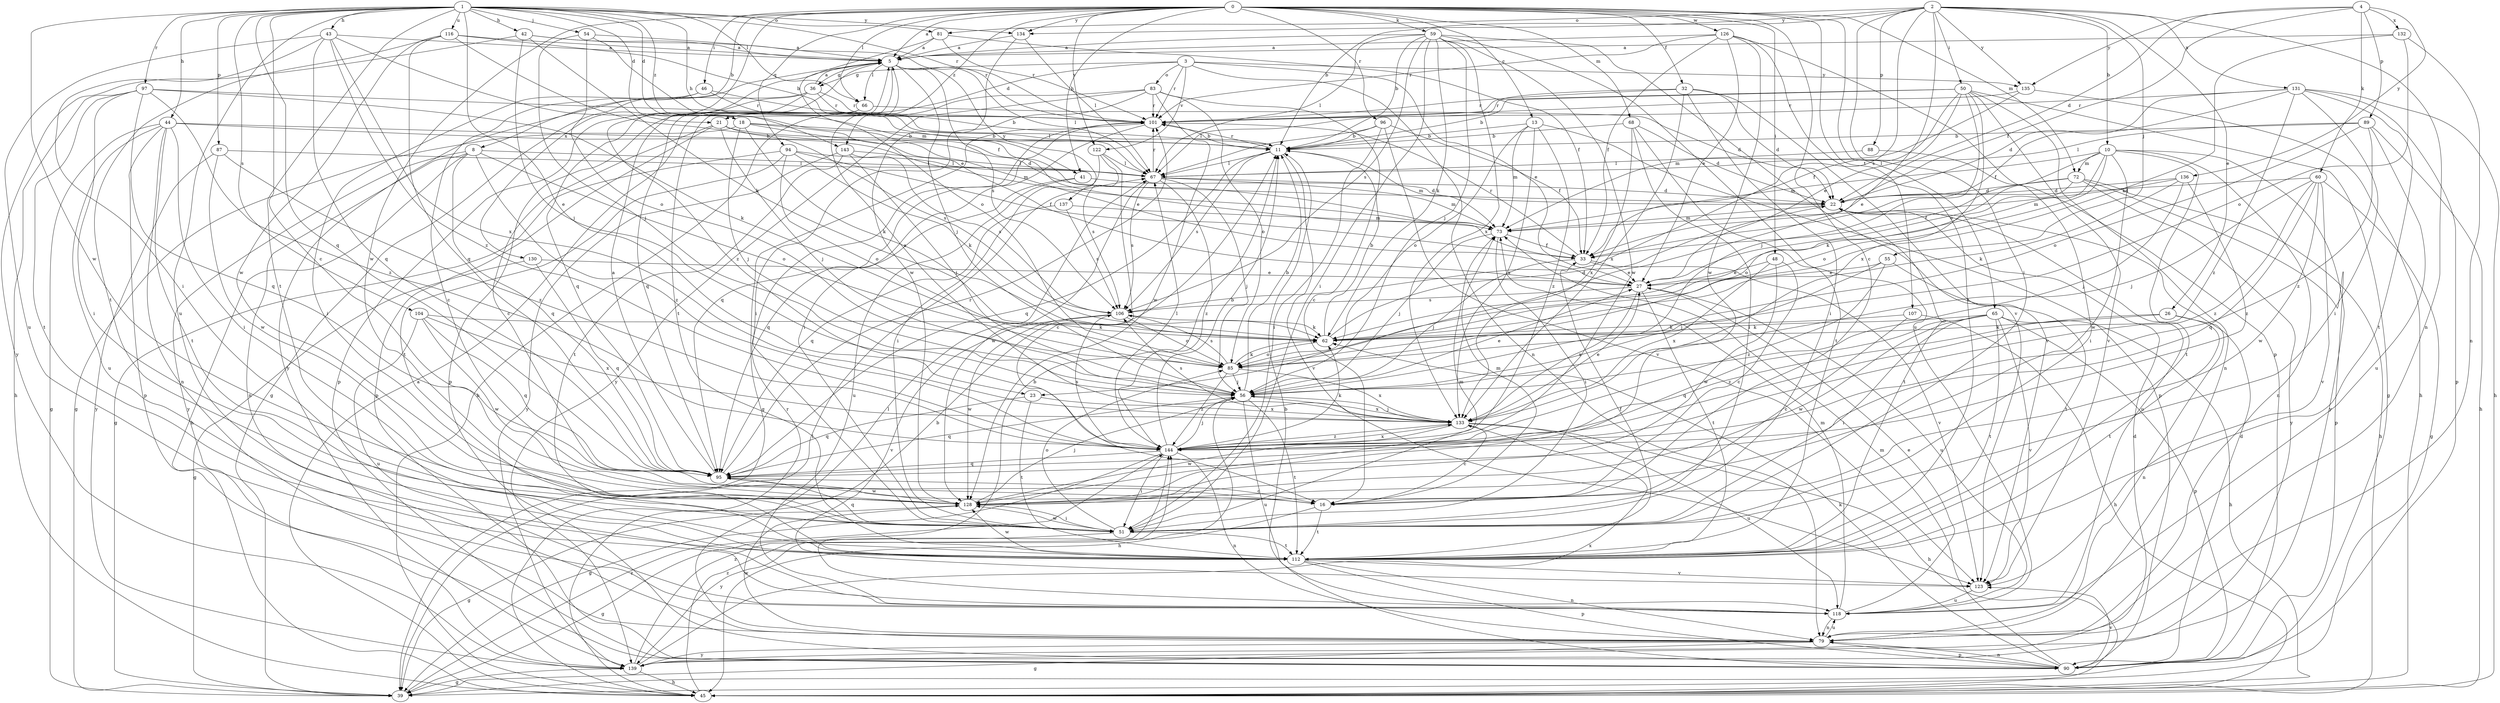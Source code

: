 strict digraph  {
0;
1;
2;
3;
4;
5;
8;
10;
11;
13;
16;
18;
21;
22;
23;
26;
27;
32;
33;
36;
39;
41;
42;
43;
44;
45;
46;
48;
50;
51;
54;
55;
56;
59;
60;
62;
65;
66;
67;
68;
72;
73;
79;
81;
83;
85;
87;
88;
89;
90;
94;
95;
96;
97;
101;
104;
106;
107;
112;
116;
118;
122;
123;
126;
128;
130;
131;
132;
133;
134;
135;
136;
137;
139;
143;
144;
0 -> 5  [label=a];
0 -> 8  [label=b];
0 -> 13  [label=c];
0 -> 16  [label=c];
0 -> 32  [label=f];
0 -> 41  [label=h];
0 -> 46  [label=i];
0 -> 48  [label=i];
0 -> 59  [label=k];
0 -> 65  [label=l];
0 -> 66  [label=l];
0 -> 68  [label=m];
0 -> 72  [label=m];
0 -> 94  [label=q];
0 -> 96  [label=r];
0 -> 107  [label=t];
0 -> 122  [label=v];
0 -> 126  [label=w];
0 -> 128  [label=w];
0 -> 130  [label=x];
0 -> 134  [label=y];
0 -> 143  [label=z];
1 -> 16  [label=c];
1 -> 18  [label=d];
1 -> 21  [label=d];
1 -> 23  [label=e];
1 -> 41  [label=h];
1 -> 42  [label=h];
1 -> 43  [label=h];
1 -> 44  [label=h];
1 -> 54  [label=j];
1 -> 66  [label=l];
1 -> 81  [label=o];
1 -> 87  [label=p];
1 -> 95  [label=q];
1 -> 97  [label=r];
1 -> 101  [label=r];
1 -> 104  [label=s];
1 -> 112  [label=t];
1 -> 116  [label=u];
1 -> 118  [label=u];
1 -> 128  [label=w];
1 -> 134  [label=y];
1 -> 143  [label=z];
2 -> 10  [label=b];
2 -> 11  [label=b];
2 -> 23  [label=e];
2 -> 26  [label=e];
2 -> 50  [label=i];
2 -> 51  [label=i];
2 -> 55  [label=j];
2 -> 79  [label=n];
2 -> 81  [label=o];
2 -> 88  [label=p];
2 -> 106  [label=s];
2 -> 131  [label=x];
2 -> 134  [label=y];
2 -> 135  [label=y];
3 -> 21  [label=d];
3 -> 27  [label=e];
3 -> 36  [label=g];
3 -> 79  [label=n];
3 -> 83  [label=o];
3 -> 101  [label=r];
3 -> 122  [label=v];
3 -> 135  [label=y];
4 -> 22  [label=d];
4 -> 33  [label=f];
4 -> 60  [label=k];
4 -> 89  [label=p];
4 -> 132  [label=x];
4 -> 135  [label=y];
4 -> 136  [label=y];
5 -> 36  [label=g];
5 -> 56  [label=j];
5 -> 66  [label=l];
5 -> 67  [label=l];
5 -> 106  [label=s];
5 -> 112  [label=t];
5 -> 137  [label=y];
5 -> 139  [label=y];
5 -> 144  [label=z];
8 -> 45  [label=h];
8 -> 67  [label=l];
8 -> 79  [label=n];
8 -> 85  [label=o];
8 -> 95  [label=q];
8 -> 139  [label=y];
8 -> 144  [label=z];
10 -> 27  [label=e];
10 -> 62  [label=k];
10 -> 72  [label=m];
10 -> 73  [label=m];
10 -> 79  [label=n];
10 -> 85  [label=o];
10 -> 112  [label=t];
10 -> 128  [label=w];
10 -> 139  [label=y];
11 -> 67  [label=l];
11 -> 73  [label=m];
11 -> 95  [label=q];
11 -> 101  [label=r];
11 -> 106  [label=s];
11 -> 123  [label=v];
13 -> 11  [label=b];
13 -> 73  [label=m];
13 -> 85  [label=o];
13 -> 90  [label=p];
13 -> 133  [label=x];
13 -> 144  [label=z];
16 -> 73  [label=m];
16 -> 112  [label=t];
16 -> 139  [label=y];
18 -> 11  [label=b];
18 -> 22  [label=d];
18 -> 27  [label=e];
18 -> 39  [label=g];
18 -> 56  [label=j];
18 -> 62  [label=k];
21 -> 11  [label=b];
21 -> 16  [label=c];
21 -> 56  [label=j];
21 -> 90  [label=p];
21 -> 106  [label=s];
22 -> 73  [label=m];
22 -> 112  [label=t];
22 -> 118  [label=u];
23 -> 95  [label=q];
23 -> 112  [label=t];
23 -> 133  [label=x];
26 -> 62  [label=k];
26 -> 79  [label=n];
26 -> 112  [label=t];
26 -> 144  [label=z];
27 -> 106  [label=s];
27 -> 112  [label=t];
27 -> 118  [label=u];
27 -> 133  [label=x];
32 -> 22  [label=d];
32 -> 51  [label=i];
32 -> 67  [label=l];
32 -> 101  [label=r];
32 -> 123  [label=v];
32 -> 133  [label=x];
33 -> 27  [label=e];
33 -> 56  [label=j];
33 -> 101  [label=r];
33 -> 123  [label=v];
36 -> 5  [label=a];
36 -> 11  [label=b];
36 -> 39  [label=g];
36 -> 90  [label=p];
36 -> 95  [label=q];
36 -> 101  [label=r];
39 -> 67  [label=l];
39 -> 144  [label=z];
41 -> 22  [label=d];
41 -> 95  [label=q];
41 -> 118  [label=u];
42 -> 5  [label=a];
42 -> 56  [label=j];
42 -> 62  [label=k];
42 -> 101  [label=r];
42 -> 139  [label=y];
43 -> 5  [label=a];
43 -> 33  [label=f];
43 -> 51  [label=i];
43 -> 95  [label=q];
43 -> 118  [label=u];
43 -> 133  [label=x];
43 -> 144  [label=z];
44 -> 11  [label=b];
44 -> 39  [label=g];
44 -> 51  [label=i];
44 -> 73  [label=m];
44 -> 79  [label=n];
44 -> 90  [label=p];
44 -> 112  [label=t];
44 -> 118  [label=u];
45 -> 5  [label=a];
45 -> 11  [label=b];
45 -> 101  [label=r];
45 -> 144  [label=z];
46 -> 16  [label=c];
46 -> 51  [label=i];
46 -> 67  [label=l];
46 -> 101  [label=r];
48 -> 16  [label=c];
48 -> 27  [label=e];
48 -> 128  [label=w];
48 -> 133  [label=x];
50 -> 11  [label=b];
50 -> 27  [label=e];
50 -> 33  [label=f];
50 -> 39  [label=g];
50 -> 56  [label=j];
50 -> 79  [label=n];
50 -> 101  [label=r];
50 -> 123  [label=v];
50 -> 133  [label=x];
51 -> 39  [label=g];
51 -> 73  [label=m];
51 -> 85  [label=o];
51 -> 95  [label=q];
51 -> 112  [label=t];
51 -> 128  [label=w];
54 -> 5  [label=a];
54 -> 56  [label=j];
54 -> 73  [label=m];
54 -> 85  [label=o];
55 -> 27  [label=e];
55 -> 56  [label=j];
55 -> 112  [label=t];
55 -> 144  [label=z];
56 -> 11  [label=b];
56 -> 27  [label=e];
56 -> 45  [label=h];
56 -> 95  [label=q];
56 -> 112  [label=t];
56 -> 118  [label=u];
56 -> 133  [label=x];
59 -> 5  [label=a];
59 -> 11  [label=b];
59 -> 51  [label=i];
59 -> 56  [label=j];
59 -> 62  [label=k];
59 -> 67  [label=l];
59 -> 106  [label=s];
59 -> 118  [label=u];
59 -> 123  [label=v];
59 -> 128  [label=w];
59 -> 133  [label=x];
60 -> 22  [label=d];
60 -> 39  [label=g];
60 -> 56  [label=j];
60 -> 95  [label=q];
60 -> 123  [label=v];
60 -> 128  [label=w];
60 -> 144  [label=z];
62 -> 11  [label=b];
62 -> 22  [label=d];
62 -> 85  [label=o];
65 -> 45  [label=h];
65 -> 51  [label=i];
65 -> 62  [label=k];
65 -> 90  [label=p];
65 -> 95  [label=q];
65 -> 112  [label=t];
65 -> 123  [label=v];
65 -> 128  [label=w];
66 -> 22  [label=d];
66 -> 90  [label=p];
66 -> 95  [label=q];
67 -> 22  [label=d];
67 -> 56  [label=j];
67 -> 73  [label=m];
67 -> 101  [label=r];
67 -> 106  [label=s];
67 -> 128  [label=w];
67 -> 144  [label=z];
68 -> 11  [label=b];
68 -> 22  [label=d];
68 -> 51  [label=i];
68 -> 112  [label=t];
68 -> 133  [label=x];
72 -> 22  [label=d];
72 -> 33  [label=f];
72 -> 45  [label=h];
72 -> 85  [label=o];
72 -> 90  [label=p];
72 -> 139  [label=y];
73 -> 33  [label=f];
73 -> 51  [label=i];
73 -> 56  [label=j];
79 -> 39  [label=g];
79 -> 67  [label=l];
79 -> 90  [label=p];
79 -> 118  [label=u];
79 -> 128  [label=w];
79 -> 139  [label=y];
81 -> 5  [label=a];
81 -> 33  [label=f];
81 -> 85  [label=o];
81 -> 101  [label=r];
83 -> 16  [label=c];
83 -> 45  [label=h];
83 -> 51  [label=i];
83 -> 85  [label=o];
83 -> 101  [label=r];
83 -> 128  [label=w];
83 -> 139  [label=y];
85 -> 56  [label=j];
85 -> 62  [label=k];
85 -> 106  [label=s];
85 -> 133  [label=x];
85 -> 144  [label=z];
87 -> 67  [label=l];
87 -> 128  [label=w];
87 -> 139  [label=y];
87 -> 144  [label=z];
88 -> 51  [label=i];
88 -> 67  [label=l];
89 -> 11  [label=b];
89 -> 45  [label=h];
89 -> 67  [label=l];
89 -> 85  [label=o];
89 -> 118  [label=u];
89 -> 144  [label=z];
90 -> 11  [label=b];
90 -> 22  [label=d];
90 -> 62  [label=k];
90 -> 73  [label=m];
90 -> 79  [label=n];
90 -> 123  [label=v];
94 -> 33  [label=f];
94 -> 39  [label=g];
94 -> 62  [label=k];
94 -> 67  [label=l];
94 -> 85  [label=o];
94 -> 112  [label=t];
95 -> 5  [label=a];
95 -> 16  [label=c];
95 -> 101  [label=r];
95 -> 128  [label=w];
96 -> 11  [label=b];
96 -> 33  [label=f];
96 -> 51  [label=i];
96 -> 67  [label=l];
96 -> 123  [label=v];
97 -> 45  [label=h];
97 -> 51  [label=i];
97 -> 62  [label=k];
97 -> 95  [label=q];
97 -> 101  [label=r];
97 -> 112  [label=t];
97 -> 144  [label=z];
101 -> 11  [label=b];
101 -> 39  [label=g];
101 -> 51  [label=i];
101 -> 95  [label=q];
104 -> 62  [label=k];
104 -> 95  [label=q];
104 -> 118  [label=u];
104 -> 128  [label=w];
104 -> 133  [label=x];
106 -> 62  [label=k];
106 -> 85  [label=o];
106 -> 123  [label=v];
106 -> 128  [label=w];
107 -> 16  [label=c];
107 -> 45  [label=h];
107 -> 62  [label=k];
112 -> 33  [label=f];
112 -> 79  [label=n];
112 -> 90  [label=p];
112 -> 123  [label=v];
112 -> 128  [label=w];
116 -> 5  [label=a];
116 -> 11  [label=b];
116 -> 27  [label=e];
116 -> 95  [label=q];
116 -> 112  [label=t];
116 -> 128  [label=w];
118 -> 11  [label=b];
118 -> 27  [label=e];
118 -> 73  [label=m];
118 -> 79  [label=n];
122 -> 16  [label=c];
122 -> 51  [label=i];
122 -> 67  [label=l];
122 -> 106  [label=s];
123 -> 118  [label=u];
126 -> 5  [label=a];
126 -> 27  [label=e];
126 -> 33  [label=f];
126 -> 90  [label=p];
126 -> 101  [label=r];
126 -> 112  [label=t];
126 -> 128  [label=w];
128 -> 39  [label=g];
128 -> 51  [label=i];
128 -> 56  [label=j];
130 -> 27  [label=e];
130 -> 39  [label=g];
130 -> 95  [label=q];
131 -> 22  [label=d];
131 -> 33  [label=f];
131 -> 45  [label=h];
131 -> 51  [label=i];
131 -> 90  [label=p];
131 -> 101  [label=r];
131 -> 112  [label=t];
131 -> 144  [label=z];
132 -> 5  [label=a];
132 -> 62  [label=k];
132 -> 79  [label=n];
132 -> 85  [label=o];
133 -> 5  [label=a];
133 -> 16  [label=c];
133 -> 27  [label=e];
133 -> 45  [label=h];
133 -> 56  [label=j];
133 -> 106  [label=s];
133 -> 118  [label=u];
133 -> 128  [label=w];
133 -> 144  [label=z];
134 -> 5  [label=a];
134 -> 67  [label=l];
134 -> 128  [label=w];
135 -> 45  [label=h];
135 -> 73  [label=m];
135 -> 101  [label=r];
136 -> 22  [label=d];
136 -> 56  [label=j];
136 -> 62  [label=k];
136 -> 73  [label=m];
136 -> 144  [label=z];
137 -> 73  [label=m];
137 -> 95  [label=q];
137 -> 106  [label=s];
139 -> 22  [label=d];
139 -> 39  [label=g];
139 -> 45  [label=h];
139 -> 133  [label=x];
139 -> 144  [label=z];
143 -> 56  [label=j];
143 -> 67  [label=l];
143 -> 106  [label=s];
143 -> 112  [label=t];
143 -> 139  [label=y];
144 -> 11  [label=b];
144 -> 39  [label=g];
144 -> 51  [label=i];
144 -> 56  [label=j];
144 -> 62  [label=k];
144 -> 67  [label=l];
144 -> 79  [label=n];
144 -> 95  [label=q];
144 -> 106  [label=s];
144 -> 133  [label=x];
}
